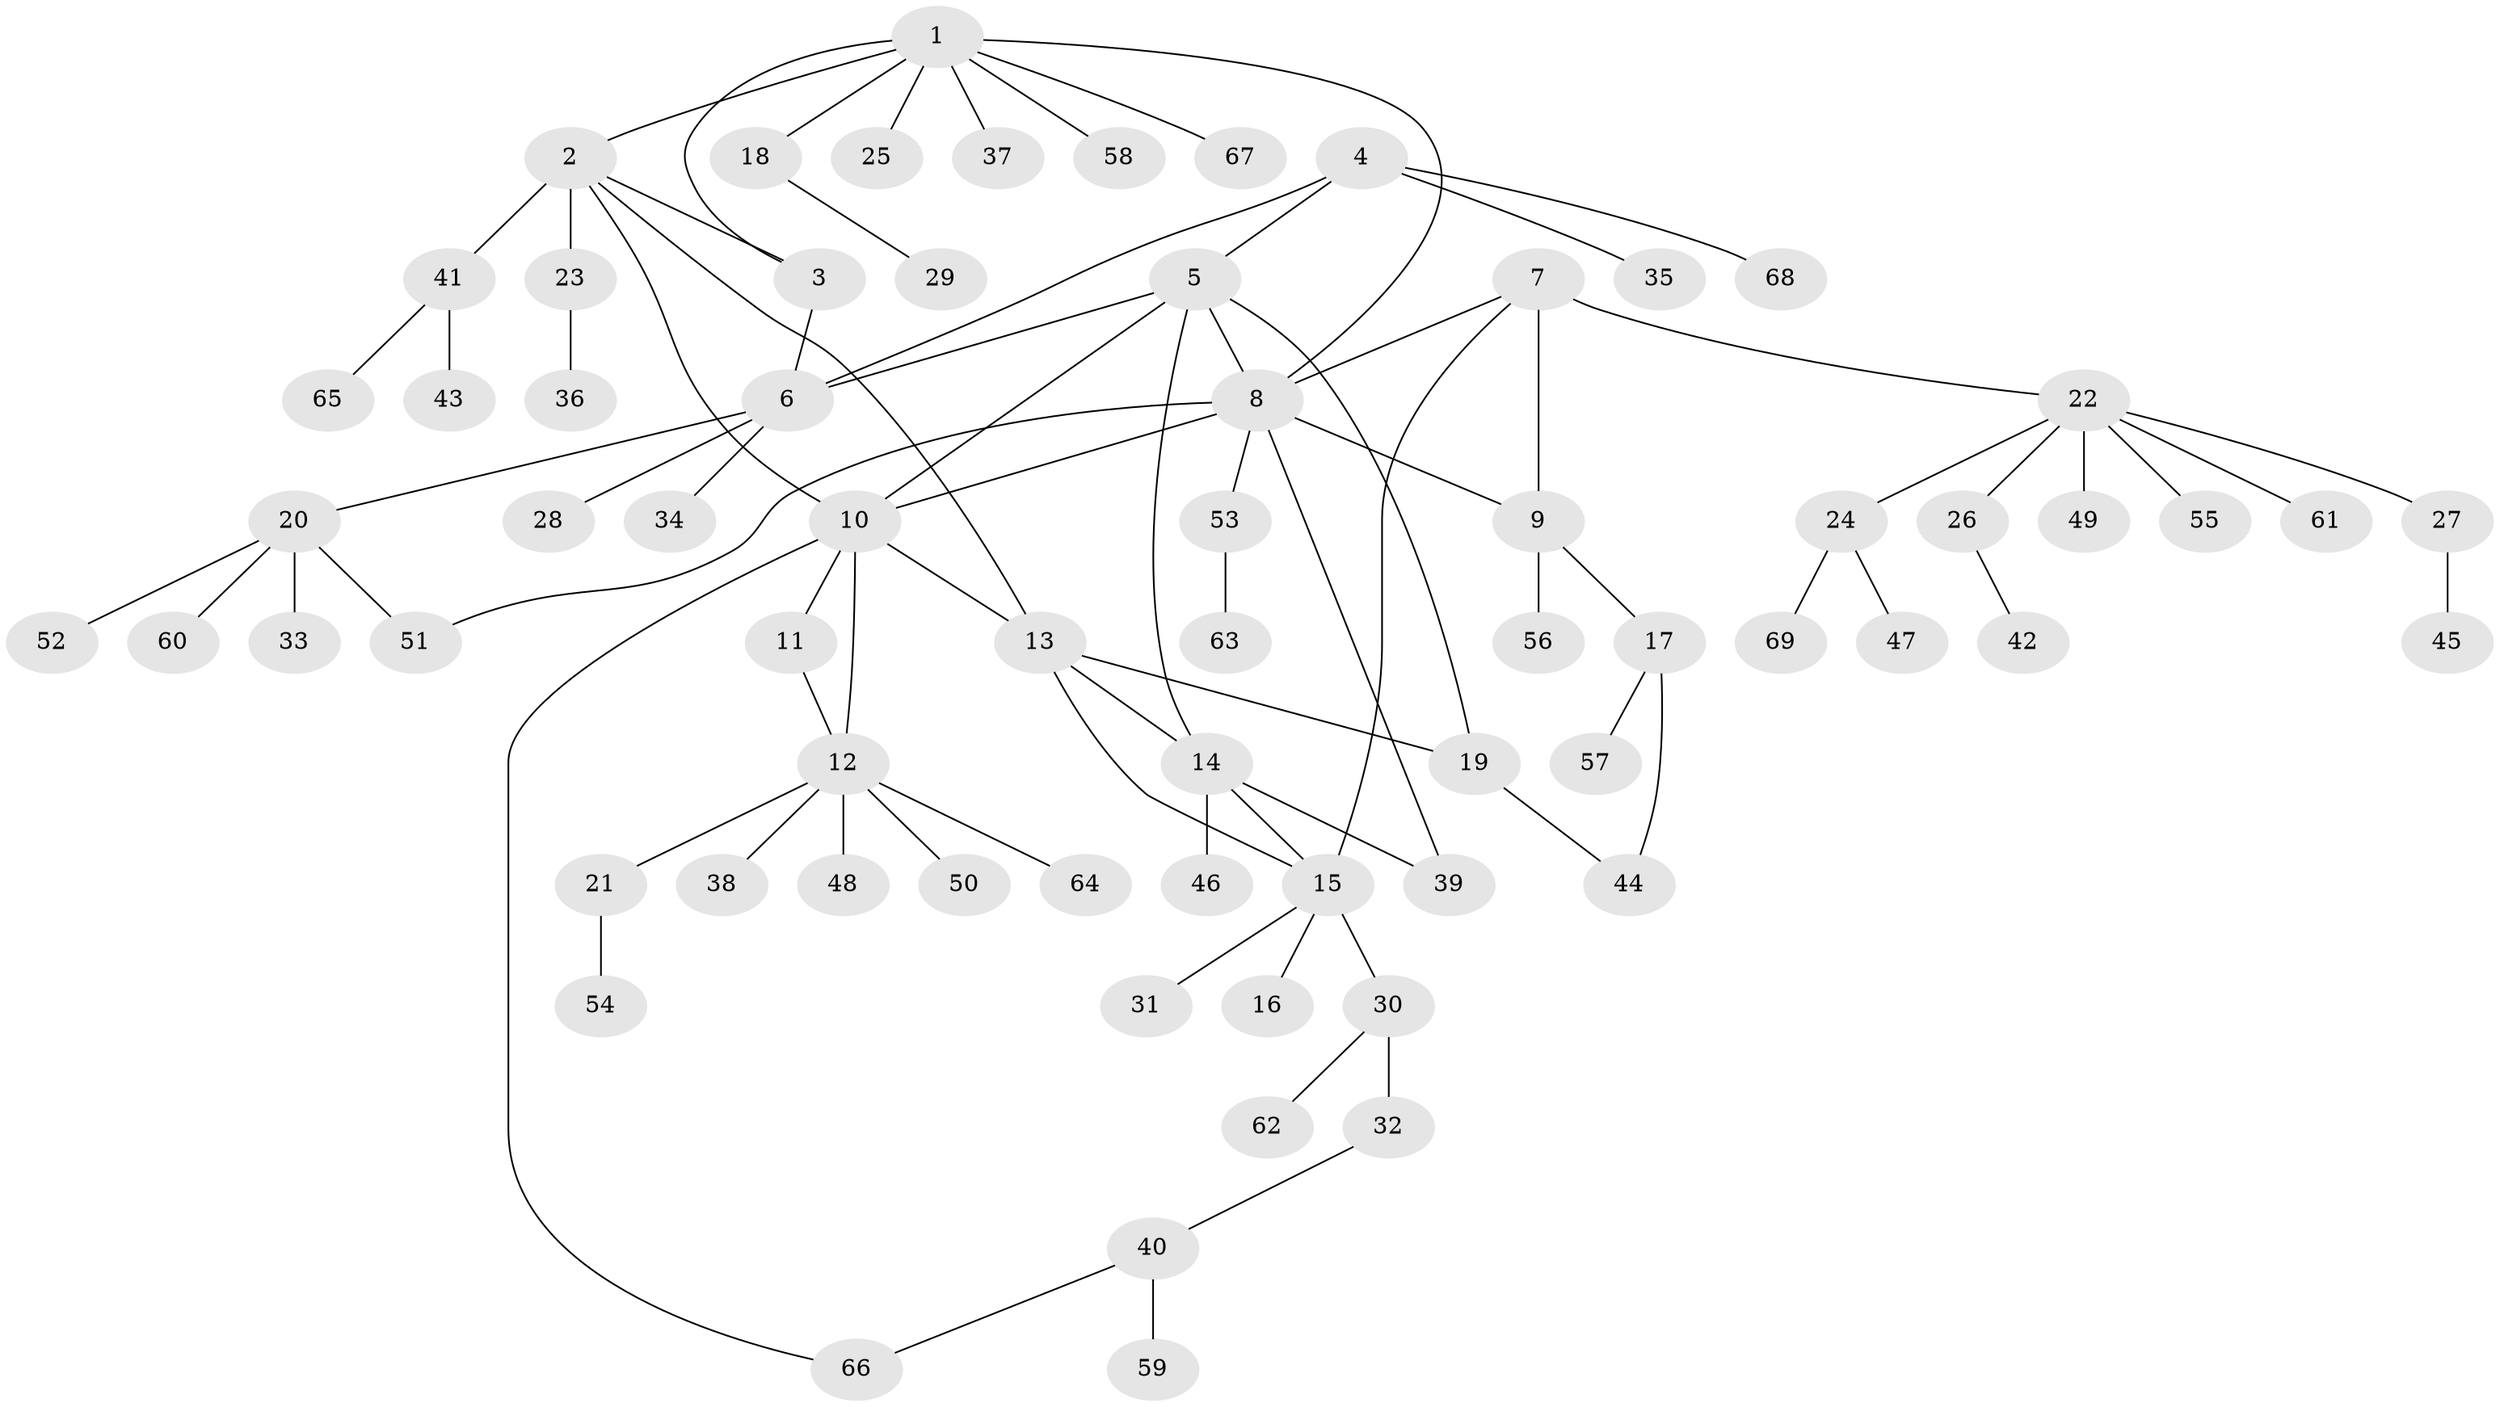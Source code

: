 // coarse degree distribution, {6: 0.10204081632653061, 3: 0.10204081632653061, 7: 0.04081632653061224, 2: 0.16326530612244897, 5: 0.04081632653061224, 4: 0.061224489795918366, 1: 0.46938775510204084, 8: 0.02040816326530612}
// Generated by graph-tools (version 1.1) at 2025/37/03/04/25 23:37:30]
// undirected, 69 vertices, 84 edges
graph export_dot {
  node [color=gray90,style=filled];
  1;
  2;
  3;
  4;
  5;
  6;
  7;
  8;
  9;
  10;
  11;
  12;
  13;
  14;
  15;
  16;
  17;
  18;
  19;
  20;
  21;
  22;
  23;
  24;
  25;
  26;
  27;
  28;
  29;
  30;
  31;
  32;
  33;
  34;
  35;
  36;
  37;
  38;
  39;
  40;
  41;
  42;
  43;
  44;
  45;
  46;
  47;
  48;
  49;
  50;
  51;
  52;
  53;
  54;
  55;
  56;
  57;
  58;
  59;
  60;
  61;
  62;
  63;
  64;
  65;
  66;
  67;
  68;
  69;
  1 -- 2;
  1 -- 3;
  1 -- 8;
  1 -- 18;
  1 -- 25;
  1 -- 37;
  1 -- 58;
  1 -- 67;
  2 -- 3;
  2 -- 10;
  2 -- 13;
  2 -- 23;
  2 -- 41;
  3 -- 6;
  4 -- 5;
  4 -- 6;
  4 -- 35;
  4 -- 68;
  5 -- 6;
  5 -- 8;
  5 -- 10;
  5 -- 14;
  5 -- 19;
  6 -- 20;
  6 -- 28;
  6 -- 34;
  7 -- 8;
  7 -- 9;
  7 -- 15;
  7 -- 22;
  8 -- 9;
  8 -- 10;
  8 -- 39;
  8 -- 51;
  8 -- 53;
  9 -- 17;
  9 -- 56;
  10 -- 11;
  10 -- 12;
  10 -- 13;
  10 -- 66;
  11 -- 12;
  12 -- 21;
  12 -- 38;
  12 -- 48;
  12 -- 50;
  12 -- 64;
  13 -- 14;
  13 -- 15;
  13 -- 19;
  14 -- 15;
  14 -- 39;
  14 -- 46;
  15 -- 16;
  15 -- 30;
  15 -- 31;
  17 -- 44;
  17 -- 57;
  18 -- 29;
  19 -- 44;
  20 -- 33;
  20 -- 51;
  20 -- 52;
  20 -- 60;
  21 -- 54;
  22 -- 24;
  22 -- 26;
  22 -- 27;
  22 -- 49;
  22 -- 55;
  22 -- 61;
  23 -- 36;
  24 -- 47;
  24 -- 69;
  26 -- 42;
  27 -- 45;
  30 -- 32;
  30 -- 62;
  32 -- 40;
  40 -- 59;
  40 -- 66;
  41 -- 43;
  41 -- 65;
  53 -- 63;
}
